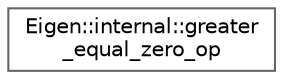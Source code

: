 digraph "类继承关系图"
{
 // LATEX_PDF_SIZE
  bgcolor="transparent";
  edge [fontname=Helvetica,fontsize=10,labelfontname=Helvetica,labelfontsize=10];
  node [fontname=Helvetica,fontsize=10,shape=box,height=0.2,width=0.4];
  rankdir="LR";
  Node0 [id="Node000000",label="Eigen::internal::greater\l_equal_zero_op",height=0.2,width=0.4,color="grey40", fillcolor="white", style="filled",URL="$struct_eigen_1_1internal_1_1greater__equal__zero__op.html",tooltip=" "];
}
